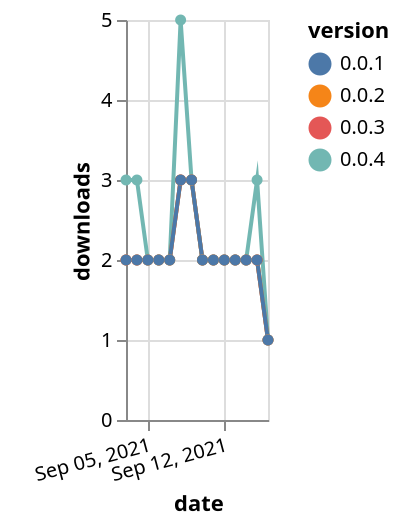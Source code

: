 {"$schema": "https://vega.github.io/schema/vega-lite/v5.json", "description": "A simple bar chart with embedded data.", "data": {"values": [{"date": "2021-09-03", "total": 328, "delta": 2, "version": "0.0.3"}, {"date": "2021-09-04", "total": 330, "delta": 2, "version": "0.0.3"}, {"date": "2021-09-05", "total": 332, "delta": 2, "version": "0.0.3"}, {"date": "2021-09-06", "total": 334, "delta": 2, "version": "0.0.3"}, {"date": "2021-09-07", "total": 336, "delta": 2, "version": "0.0.3"}, {"date": "2021-09-08", "total": 339, "delta": 3, "version": "0.0.3"}, {"date": "2021-09-09", "total": 342, "delta": 3, "version": "0.0.3"}, {"date": "2021-09-10", "total": 344, "delta": 2, "version": "0.0.3"}, {"date": "2021-09-11", "total": 346, "delta": 2, "version": "0.0.3"}, {"date": "2021-09-12", "total": 348, "delta": 2, "version": "0.0.3"}, {"date": "2021-09-13", "total": 350, "delta": 2, "version": "0.0.3"}, {"date": "2021-09-14", "total": 352, "delta": 2, "version": "0.0.3"}, {"date": "2021-09-15", "total": 354, "delta": 2, "version": "0.0.3"}, {"date": "2021-09-16", "total": 355, "delta": 1, "version": "0.0.3"}, {"date": "2021-09-03", "total": 201, "delta": 3, "version": "0.0.4"}, {"date": "2021-09-04", "total": 204, "delta": 3, "version": "0.0.4"}, {"date": "2021-09-05", "total": 206, "delta": 2, "version": "0.0.4"}, {"date": "2021-09-06", "total": 208, "delta": 2, "version": "0.0.4"}, {"date": "2021-09-07", "total": 210, "delta": 2, "version": "0.0.4"}, {"date": "2021-09-08", "total": 215, "delta": 5, "version": "0.0.4"}, {"date": "2021-09-09", "total": 218, "delta": 3, "version": "0.0.4"}, {"date": "2021-09-10", "total": 220, "delta": 2, "version": "0.0.4"}, {"date": "2021-09-11", "total": 222, "delta": 2, "version": "0.0.4"}, {"date": "2021-09-12", "total": 224, "delta": 2, "version": "0.0.4"}, {"date": "2021-09-13", "total": 226, "delta": 2, "version": "0.0.4"}, {"date": "2021-09-14", "total": 228, "delta": 2, "version": "0.0.4"}, {"date": "2021-09-15", "total": 231, "delta": 3, "version": "0.0.4"}, {"date": "2021-09-16", "total": 232, "delta": 1, "version": "0.0.4"}, {"date": "2021-09-03", "total": 338, "delta": 2, "version": "0.0.2"}, {"date": "2021-09-04", "total": 340, "delta": 2, "version": "0.0.2"}, {"date": "2021-09-05", "total": 342, "delta": 2, "version": "0.0.2"}, {"date": "2021-09-06", "total": 344, "delta": 2, "version": "0.0.2"}, {"date": "2021-09-07", "total": 346, "delta": 2, "version": "0.0.2"}, {"date": "2021-09-08", "total": 349, "delta": 3, "version": "0.0.2"}, {"date": "2021-09-09", "total": 352, "delta": 3, "version": "0.0.2"}, {"date": "2021-09-10", "total": 354, "delta": 2, "version": "0.0.2"}, {"date": "2021-09-11", "total": 356, "delta": 2, "version": "0.0.2"}, {"date": "2021-09-12", "total": 358, "delta": 2, "version": "0.0.2"}, {"date": "2021-09-13", "total": 360, "delta": 2, "version": "0.0.2"}, {"date": "2021-09-14", "total": 362, "delta": 2, "version": "0.0.2"}, {"date": "2021-09-15", "total": 364, "delta": 2, "version": "0.0.2"}, {"date": "2021-09-16", "total": 365, "delta": 1, "version": "0.0.2"}, {"date": "2021-09-03", "total": 348, "delta": 2, "version": "0.0.1"}, {"date": "2021-09-04", "total": 350, "delta": 2, "version": "0.0.1"}, {"date": "2021-09-05", "total": 352, "delta": 2, "version": "0.0.1"}, {"date": "2021-09-06", "total": 354, "delta": 2, "version": "0.0.1"}, {"date": "2021-09-07", "total": 356, "delta": 2, "version": "0.0.1"}, {"date": "2021-09-08", "total": 359, "delta": 3, "version": "0.0.1"}, {"date": "2021-09-09", "total": 362, "delta": 3, "version": "0.0.1"}, {"date": "2021-09-10", "total": 364, "delta": 2, "version": "0.0.1"}, {"date": "2021-09-11", "total": 366, "delta": 2, "version": "0.0.1"}, {"date": "2021-09-12", "total": 368, "delta": 2, "version": "0.0.1"}, {"date": "2021-09-13", "total": 370, "delta": 2, "version": "0.0.1"}, {"date": "2021-09-14", "total": 372, "delta": 2, "version": "0.0.1"}, {"date": "2021-09-15", "total": 374, "delta": 2, "version": "0.0.1"}, {"date": "2021-09-16", "total": 375, "delta": 1, "version": "0.0.1"}]}, "width": "container", "mark": {"type": "line", "point": {"filled": true}}, "encoding": {"x": {"field": "date", "type": "temporal", "timeUnit": "yearmonthdate", "title": "date", "axis": {"labelAngle": -15}}, "y": {"field": "delta", "type": "quantitative", "title": "downloads"}, "color": {"field": "version", "type": "nominal"}, "tooltip": {"field": "delta"}}}